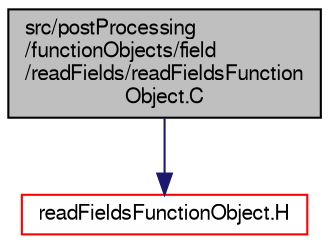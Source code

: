 digraph "src/postProcessing/functionObjects/field/readFields/readFieldsFunctionObject.C"
{
  bgcolor="transparent";
  edge [fontname="FreeSans",fontsize="10",labelfontname="FreeSans",labelfontsize="10"];
  node [fontname="FreeSans",fontsize="10",shape=record];
  Node1 [label="src/postProcessing\l/functionObjects/field\l/readFields/readFieldsFunction\lObject.C",height=0.2,width=0.4,color="black", fillcolor="grey75", style="filled" fontcolor="black"];
  Node1 -> Node2 [color="midnightblue",fontsize="10",style="solid",fontname="FreeSans"];
  Node2 [label="readFieldsFunctionObject.H",height=0.2,width=0.4,color="red",URL="$a08777.html"];
}

